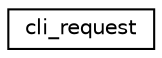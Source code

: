 digraph "Graphical Class Hierarchy"
{
 // INTERACTIVE_SVG=YES
 // LATEX_PDF_SIZE
  edge [fontname="Helvetica",fontsize="10",labelfontname="Helvetica",labelfontsize="10"];
  node [fontname="Helvetica",fontsize="10",shape=record];
  rankdir="LR";
  Node0 [label="cli_request",height=0.2,width=0.4,color="black", fillcolor="white", style="filled",URL="$structcli__request.html",tooltip=" "];
}
